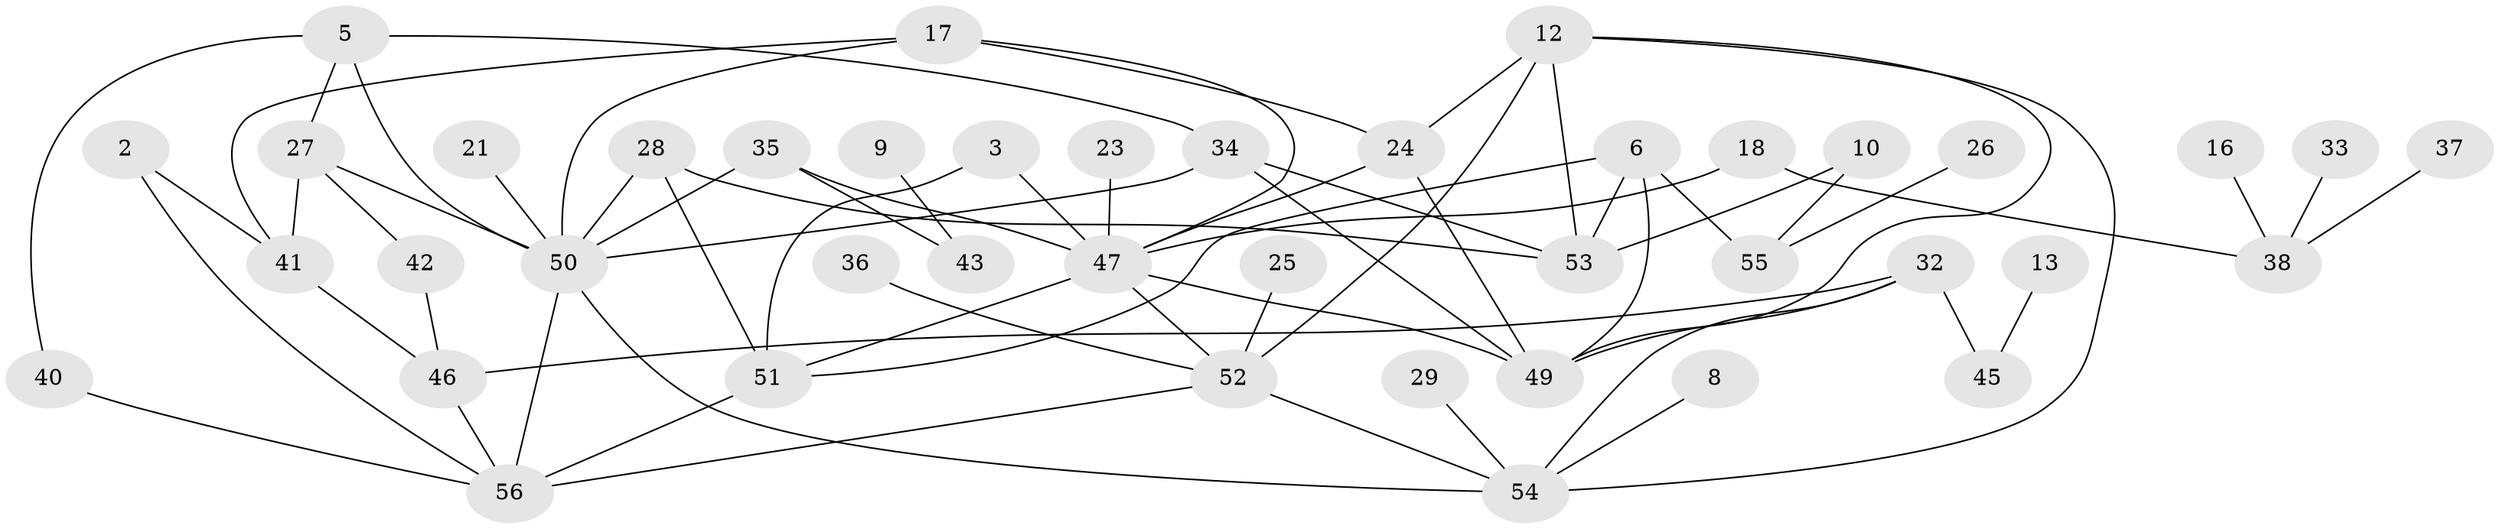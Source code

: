 // original degree distribution, {2: 0.3157894736842105, 0: 0.09649122807017543, 3: 0.18421052631578946, 1: 0.24561403508771928, 7: 0.008771929824561403, 5: 0.05263157894736842, 4: 0.07894736842105263, 6: 0.017543859649122806}
// Generated by graph-tools (version 1.1) at 2025/25/03/09/25 03:25:12]
// undirected, 42 vertices, 67 edges
graph export_dot {
graph [start="1"]
  node [color=gray90,style=filled];
  2;
  3;
  5;
  6;
  8;
  9;
  10;
  12;
  13;
  16;
  17;
  18;
  21;
  23;
  24;
  25;
  26;
  27;
  28;
  29;
  32;
  33;
  34;
  35;
  36;
  37;
  38;
  40;
  41;
  42;
  43;
  45;
  46;
  47;
  49;
  50;
  51;
  52;
  53;
  54;
  55;
  56;
  2 -- 41 [weight=1.0];
  2 -- 56 [weight=1.0];
  3 -- 47 [weight=1.0];
  3 -- 51 [weight=1.0];
  5 -- 27 [weight=1.0];
  5 -- 34 [weight=1.0];
  5 -- 40 [weight=1.0];
  5 -- 50 [weight=1.0];
  6 -- 49 [weight=1.0];
  6 -- 51 [weight=1.0];
  6 -- 53 [weight=1.0];
  6 -- 55 [weight=1.0];
  8 -- 54 [weight=1.0];
  9 -- 43 [weight=1.0];
  10 -- 53 [weight=1.0];
  10 -- 55 [weight=1.0];
  12 -- 24 [weight=1.0];
  12 -- 49 [weight=1.0];
  12 -- 52 [weight=1.0];
  12 -- 53 [weight=1.0];
  12 -- 54 [weight=1.0];
  13 -- 45 [weight=1.0];
  16 -- 38 [weight=1.0];
  17 -- 24 [weight=1.0];
  17 -- 41 [weight=1.0];
  17 -- 47 [weight=1.0];
  17 -- 50 [weight=1.0];
  18 -- 38 [weight=1.0];
  18 -- 47 [weight=1.0];
  21 -- 50 [weight=1.0];
  23 -- 47 [weight=1.0];
  24 -- 47 [weight=1.0];
  24 -- 49 [weight=1.0];
  25 -- 52 [weight=1.0];
  26 -- 55 [weight=1.0];
  27 -- 41 [weight=1.0];
  27 -- 42 [weight=1.0];
  27 -- 50 [weight=1.0];
  28 -- 50 [weight=1.0];
  28 -- 51 [weight=1.0];
  28 -- 53 [weight=1.0];
  29 -- 54 [weight=1.0];
  32 -- 45 [weight=1.0];
  32 -- 46 [weight=1.0];
  32 -- 49 [weight=1.0];
  32 -- 54 [weight=1.0];
  33 -- 38 [weight=1.0];
  34 -- 49 [weight=1.0];
  34 -- 50 [weight=1.0];
  34 -- 53 [weight=1.0];
  35 -- 43 [weight=1.0];
  35 -- 47 [weight=1.0];
  35 -- 50 [weight=1.0];
  36 -- 52 [weight=1.0];
  37 -- 38 [weight=1.0];
  40 -- 56 [weight=1.0];
  41 -- 46 [weight=1.0];
  42 -- 46 [weight=1.0];
  46 -- 56 [weight=1.0];
  47 -- 49 [weight=1.0];
  47 -- 51 [weight=1.0];
  47 -- 52 [weight=1.0];
  50 -- 54 [weight=1.0];
  50 -- 56 [weight=1.0];
  51 -- 56 [weight=1.0];
  52 -- 54 [weight=1.0];
  52 -- 56 [weight=1.0];
}

